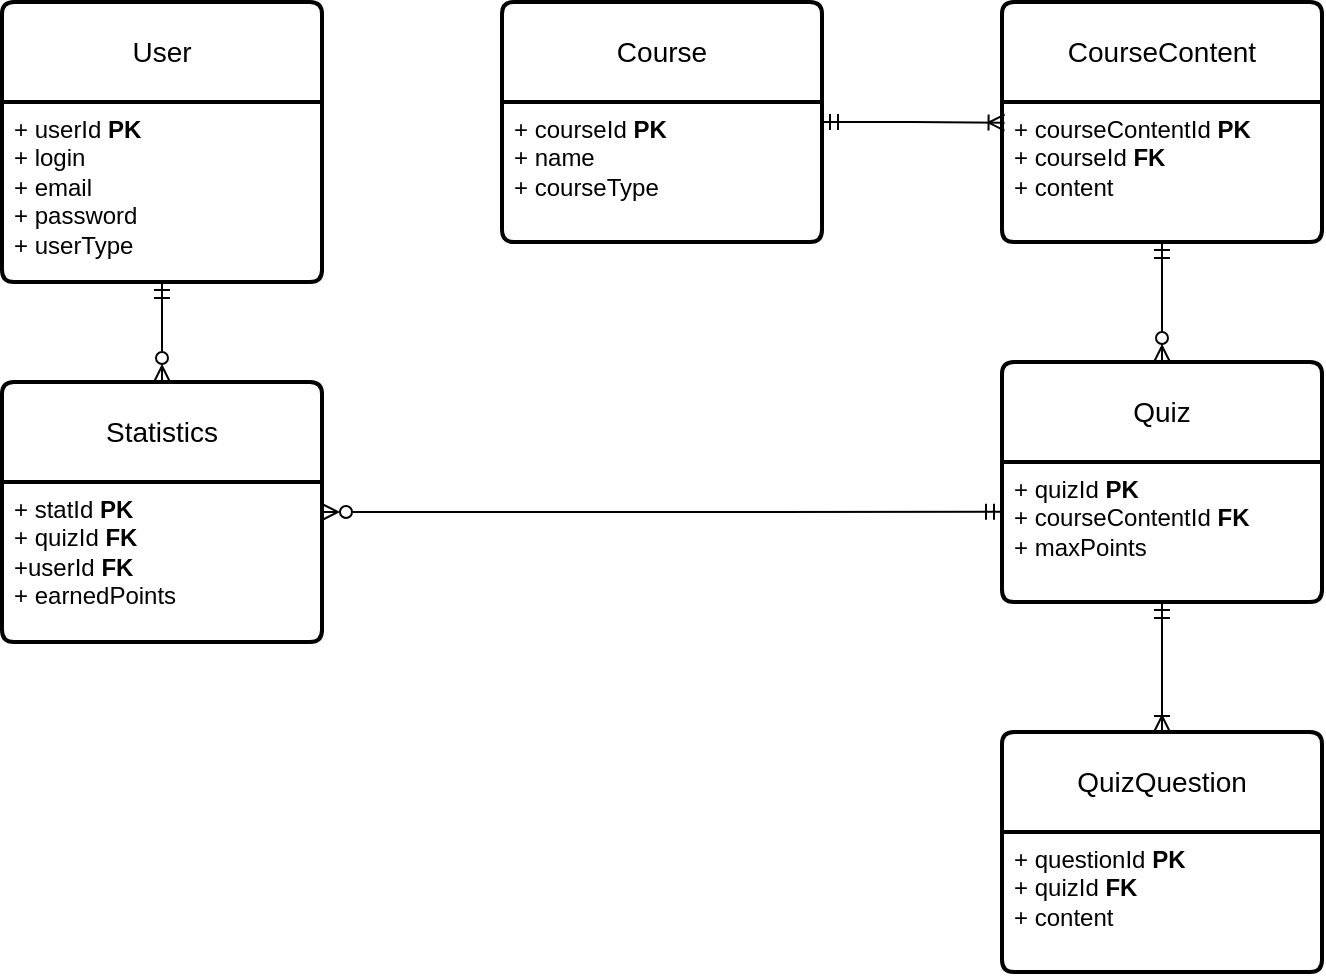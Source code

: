 <mxfile version="21.1.1" type="device">
  <diagram name="Strona-1" id="9JK5gn5oEHFoCkCM9d3b">
    <mxGraphModel dx="600" dy="332" grid="1" gridSize="10" guides="1" tooltips="1" connect="1" arrows="1" fold="1" page="1" pageScale="1" pageWidth="827" pageHeight="1169" math="0" shadow="0">
      <root>
        <mxCell id="0" />
        <mxCell id="1" parent="0" />
        <mxCell id="I2BaAy30rMY0CPUC3k0a-1" value="User" style="swimlane;childLayout=stackLayout;horizontal=1;startSize=50;horizontalStack=0;rounded=1;fontSize=14;fontStyle=0;strokeWidth=2;resizeParent=0;resizeLast=1;shadow=0;dashed=0;align=center;arcSize=4;whiteSpace=wrap;html=1;" vertex="1" parent="1">
          <mxGeometry x="90" y="100" width="160" height="140" as="geometry" />
        </mxCell>
        <mxCell id="I2BaAy30rMY0CPUC3k0a-2" value="+ userId &lt;b&gt;PK&lt;/b&gt;&lt;br&gt;+ login&lt;br&gt;+ email&lt;br&gt;+ password&lt;br&gt;+ userType" style="align=left;strokeColor=none;fillColor=none;spacingLeft=4;fontSize=12;verticalAlign=top;resizable=0;rotatable=0;part=1;html=1;" vertex="1" parent="I2BaAy30rMY0CPUC3k0a-1">
          <mxGeometry y="50" width="160" height="90" as="geometry" />
        </mxCell>
        <mxCell id="I2BaAy30rMY0CPUC3k0a-18" style="edgeStyle=orthogonalEdgeStyle;rounded=0;orthogonalLoop=1;jettySize=auto;html=1;entryX=0.008;entryY=0.148;entryDx=0;entryDy=0;entryPerimeter=0;endArrow=ERoneToMany;endFill=0;startArrow=ERmandOne;startFill=0;" edge="1" parent="1" source="I2BaAy30rMY0CPUC3k0a-3" target="I2BaAy30rMY0CPUC3k0a-6">
          <mxGeometry relative="1" as="geometry" />
        </mxCell>
        <mxCell id="I2BaAy30rMY0CPUC3k0a-3" value="Course" style="swimlane;childLayout=stackLayout;horizontal=1;startSize=50;horizontalStack=0;rounded=1;fontSize=14;fontStyle=0;strokeWidth=2;resizeParent=0;resizeLast=1;shadow=0;dashed=0;align=center;arcSize=4;whiteSpace=wrap;html=1;" vertex="1" parent="1">
          <mxGeometry x="340" y="100" width="160" height="120" as="geometry" />
        </mxCell>
        <mxCell id="I2BaAy30rMY0CPUC3k0a-4" value="+ courseId &lt;b&gt;PK&lt;/b&gt;&lt;br&gt;+ name&lt;br&gt;+ courseType" style="align=left;strokeColor=none;fillColor=none;spacingLeft=4;fontSize=12;verticalAlign=top;resizable=0;rotatable=0;part=1;html=1;" vertex="1" parent="I2BaAy30rMY0CPUC3k0a-3">
          <mxGeometry y="50" width="160" height="70" as="geometry" />
        </mxCell>
        <mxCell id="I2BaAy30rMY0CPUC3k0a-19" style="edgeStyle=orthogonalEdgeStyle;rounded=0;orthogonalLoop=1;jettySize=auto;html=1;entryX=0.5;entryY=0;entryDx=0;entryDy=0;endArrow=ERzeroToMany;endFill=0;startArrow=ERmandOne;startFill=0;" edge="1" parent="1" source="I2BaAy30rMY0CPUC3k0a-5" target="I2BaAy30rMY0CPUC3k0a-7">
          <mxGeometry relative="1" as="geometry" />
        </mxCell>
        <mxCell id="I2BaAy30rMY0CPUC3k0a-5" value="CourseContent" style="swimlane;childLayout=stackLayout;horizontal=1;startSize=50;horizontalStack=0;rounded=1;fontSize=14;fontStyle=0;strokeWidth=2;resizeParent=0;resizeLast=1;shadow=0;dashed=0;align=center;arcSize=4;whiteSpace=wrap;html=1;" vertex="1" parent="1">
          <mxGeometry x="590" y="100" width="160" height="120" as="geometry" />
        </mxCell>
        <mxCell id="I2BaAy30rMY0CPUC3k0a-6" value="+ courseContentId &lt;b&gt;PK&lt;/b&gt;&lt;br&gt;+ courseId &lt;b&gt;FK&lt;/b&gt;&lt;br&gt;+ content" style="align=left;strokeColor=none;fillColor=none;spacingLeft=4;fontSize=12;verticalAlign=top;resizable=0;rotatable=0;part=1;html=1;" vertex="1" parent="I2BaAy30rMY0CPUC3k0a-5">
          <mxGeometry y="50" width="160" height="70" as="geometry" />
        </mxCell>
        <mxCell id="I2BaAy30rMY0CPUC3k0a-7" value="Quiz" style="swimlane;childLayout=stackLayout;horizontal=1;startSize=50;horizontalStack=0;rounded=1;fontSize=14;fontStyle=0;strokeWidth=2;resizeParent=0;resizeLast=1;shadow=0;dashed=0;align=center;arcSize=4;whiteSpace=wrap;html=1;" vertex="1" parent="1">
          <mxGeometry x="590" y="280" width="160" height="120" as="geometry" />
        </mxCell>
        <mxCell id="I2BaAy30rMY0CPUC3k0a-8" value="+ quizId &lt;b&gt;PK&lt;/b&gt;&lt;br&gt;+ courseContentId &lt;b&gt;FK&lt;/b&gt;&lt;br&gt;+ maxPoints" style="align=left;strokeColor=none;fillColor=none;spacingLeft=4;fontSize=12;verticalAlign=top;resizable=0;rotatable=0;part=1;html=1;" vertex="1" parent="I2BaAy30rMY0CPUC3k0a-7">
          <mxGeometry y="50" width="160" height="70" as="geometry" />
        </mxCell>
        <mxCell id="I2BaAy30rMY0CPUC3k0a-9" value="QuizQuestion" style="swimlane;childLayout=stackLayout;horizontal=1;startSize=50;horizontalStack=0;rounded=1;fontSize=14;fontStyle=0;strokeWidth=2;resizeParent=0;resizeLast=1;shadow=0;dashed=0;align=center;arcSize=4;whiteSpace=wrap;html=1;" vertex="1" parent="1">
          <mxGeometry x="590" y="465" width="160" height="120" as="geometry" />
        </mxCell>
        <mxCell id="I2BaAy30rMY0CPUC3k0a-10" value="+ questionId &lt;b&gt;PK&lt;/b&gt;&lt;br&gt;+ quizId &lt;b&gt;FK&lt;/b&gt;&lt;br&gt;+ content" style="align=left;strokeColor=none;fillColor=none;spacingLeft=4;fontSize=12;verticalAlign=top;resizable=0;rotatable=0;part=1;html=1;" vertex="1" parent="I2BaAy30rMY0CPUC3k0a-9">
          <mxGeometry y="50" width="160" height="70" as="geometry" />
        </mxCell>
        <mxCell id="I2BaAy30rMY0CPUC3k0a-16" style="edgeStyle=orthogonalEdgeStyle;rounded=0;orthogonalLoop=1;jettySize=auto;html=1;entryX=0.5;entryY=1;entryDx=0;entryDy=0;endArrow=ERmandOne;endFill=0;startArrow=ERzeroToMany;startFill=0;" edge="1" parent="1" source="I2BaAy30rMY0CPUC3k0a-11" target="I2BaAy30rMY0CPUC3k0a-2">
          <mxGeometry relative="1" as="geometry" />
        </mxCell>
        <mxCell id="I2BaAy30rMY0CPUC3k0a-17" style="edgeStyle=orthogonalEdgeStyle;rounded=0;orthogonalLoop=1;jettySize=auto;html=1;exitX=1;exitY=0.5;exitDx=0;exitDy=0;entryX=0;entryY=0.355;entryDx=0;entryDy=0;entryPerimeter=0;endArrow=ERmandOne;endFill=0;startArrow=ERzeroToMany;startFill=0;" edge="1" parent="1" source="I2BaAy30rMY0CPUC3k0a-11" target="I2BaAy30rMY0CPUC3k0a-8">
          <mxGeometry relative="1" as="geometry" />
        </mxCell>
        <mxCell id="I2BaAy30rMY0CPUC3k0a-11" value="Statistics" style="swimlane;childLayout=stackLayout;horizontal=1;startSize=50;horizontalStack=0;rounded=1;fontSize=14;fontStyle=0;strokeWidth=2;resizeParent=0;resizeLast=1;shadow=0;dashed=0;align=center;arcSize=4;whiteSpace=wrap;html=1;" vertex="1" parent="1">
          <mxGeometry x="90" y="290" width="160" height="130" as="geometry" />
        </mxCell>
        <mxCell id="I2BaAy30rMY0CPUC3k0a-12" value="+ statId &lt;b&gt;PK&lt;/b&gt;&lt;br&gt;+ quizId &lt;b&gt;FK&lt;/b&gt;&lt;br&gt;+userId &lt;b&gt;FK&lt;/b&gt;&lt;br&gt;+ earnedPoints" style="align=left;strokeColor=none;fillColor=none;spacingLeft=4;fontSize=12;verticalAlign=top;resizable=0;rotatable=0;part=1;html=1;" vertex="1" parent="I2BaAy30rMY0CPUC3k0a-11">
          <mxGeometry y="50" width="160" height="80" as="geometry" />
        </mxCell>
        <mxCell id="I2BaAy30rMY0CPUC3k0a-20" style="edgeStyle=orthogonalEdgeStyle;rounded=0;orthogonalLoop=1;jettySize=auto;html=1;entryX=0.5;entryY=0;entryDx=0;entryDy=0;endArrow=ERoneToMany;endFill=0;startArrow=ERmandOne;startFill=0;" edge="1" parent="1" source="I2BaAy30rMY0CPUC3k0a-8" target="I2BaAy30rMY0CPUC3k0a-9">
          <mxGeometry relative="1" as="geometry" />
        </mxCell>
      </root>
    </mxGraphModel>
  </diagram>
</mxfile>
